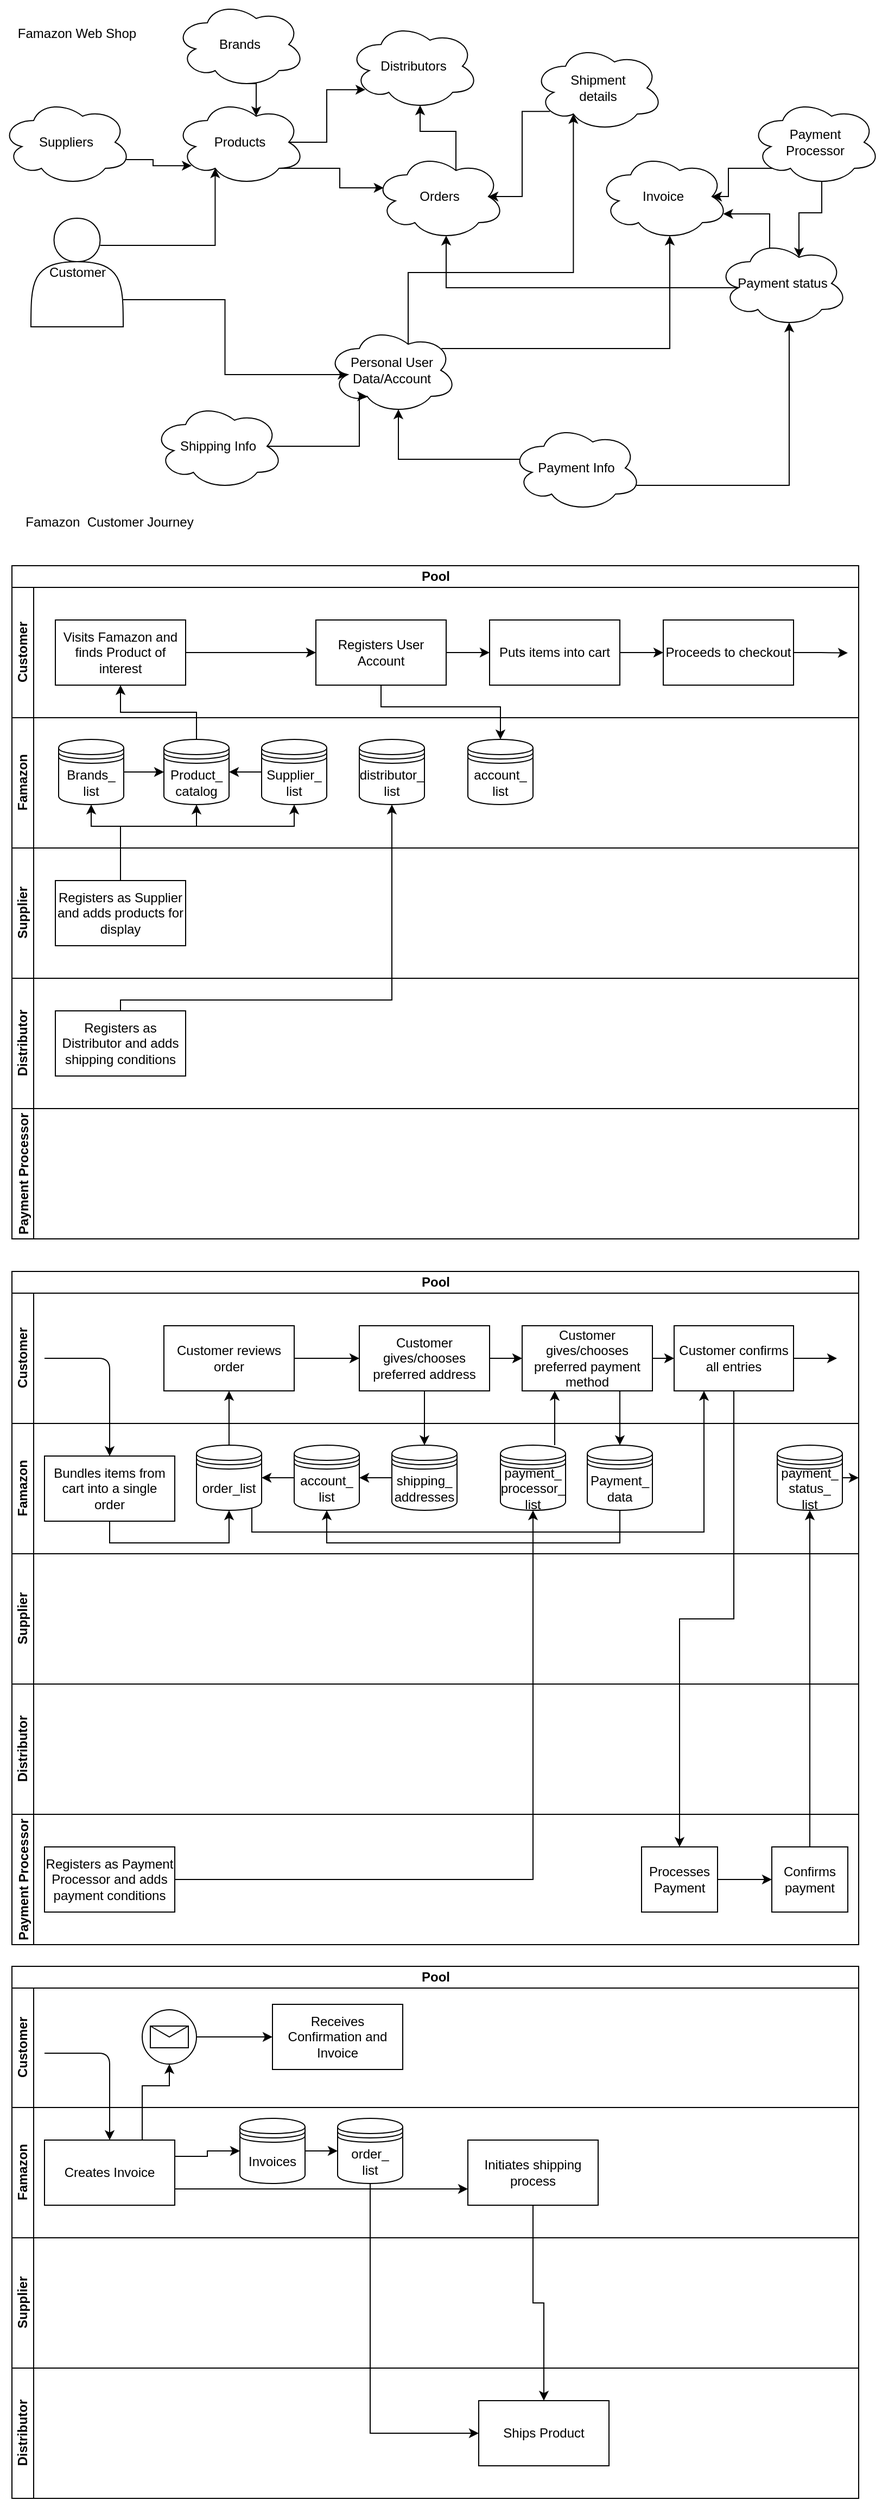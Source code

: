 <mxfile version="14.5.10" type="device"><diagram id="qc1QEkp-yZkqBWNskPQr" name="Page-1"><mxGraphModel dx="937" dy="786" grid="1" gridSize="10" guides="1" tooltips="1" connect="1" arrows="1" fold="1" page="1" pageScale="1" pageWidth="827" pageHeight="1169" math="0" shadow="0"><root><mxCell id="0"/><mxCell id="1" parent="0"/><mxCell id="KRwkhfGq_m9CA6MNJItl-15" style="edgeStyle=orthogonalEdgeStyle;rounded=0;orthogonalLoop=1;jettySize=auto;html=1;exitX=0.75;exitY=0.25;exitDx=0;exitDy=0;exitPerimeter=0;entryX=0.31;entryY=0.8;entryDx=0;entryDy=0;entryPerimeter=0;" edge="1" parent="1" source="KRwkhfGq_m9CA6MNJItl-1" target="KRwkhfGq_m9CA6MNJItl-4"><mxGeometry relative="1" as="geometry"/></mxCell><mxCell id="KRwkhfGq_m9CA6MNJItl-16" style="edgeStyle=orthogonalEdgeStyle;rounded=0;orthogonalLoop=1;jettySize=auto;html=1;exitX=1;exitY=0.75;exitDx=0;exitDy=0;entryX=0.16;entryY=0.55;entryDx=0;entryDy=0;entryPerimeter=0;" edge="1" parent="1" source="KRwkhfGq_m9CA6MNJItl-1" target="KRwkhfGq_m9CA6MNJItl-5"><mxGeometry relative="1" as="geometry"/></mxCell><mxCell id="KRwkhfGq_m9CA6MNJItl-1" value="Customer" style="shape=actor;whiteSpace=wrap;html=1;" vertex="1" parent="1"><mxGeometry x="37.5" y="210" width="85" height="100" as="geometry"/></mxCell><mxCell id="KRwkhfGq_m9CA6MNJItl-2" value="Famazon Web Shop" style="text;html=1;strokeColor=none;fillColor=none;align=center;verticalAlign=middle;whiteSpace=wrap;rounded=0;" vertex="1" parent="1"><mxGeometry x="10" y="30" width="140" height="20" as="geometry"/></mxCell><mxCell id="KRwkhfGq_m9CA6MNJItl-29" style="edgeStyle=orthogonalEdgeStyle;rounded=0;orthogonalLoop=1;jettySize=auto;html=1;exitX=0.96;exitY=0.7;exitDx=0;exitDy=0;exitPerimeter=0;entryX=0.13;entryY=0.77;entryDx=0;entryDy=0;entryPerimeter=0;" edge="1" parent="1" source="KRwkhfGq_m9CA6MNJItl-3" target="KRwkhfGq_m9CA6MNJItl-4"><mxGeometry relative="1" as="geometry"/></mxCell><mxCell id="KRwkhfGq_m9CA6MNJItl-3" value="Suppliers" style="ellipse;shape=cloud;whiteSpace=wrap;html=1;" vertex="1" parent="1"><mxGeometry x="10" y="100" width="120" height="80" as="geometry"/></mxCell><mxCell id="KRwkhfGq_m9CA6MNJItl-14" style="edgeStyle=orthogonalEdgeStyle;rounded=0;orthogonalLoop=1;jettySize=auto;html=1;exitX=0.875;exitY=0.5;exitDx=0;exitDy=0;exitPerimeter=0;entryX=0.13;entryY=0.77;entryDx=0;entryDy=0;entryPerimeter=0;" edge="1" parent="1" source="KRwkhfGq_m9CA6MNJItl-4" target="KRwkhfGq_m9CA6MNJItl-8"><mxGeometry relative="1" as="geometry"/></mxCell><mxCell id="KRwkhfGq_m9CA6MNJItl-18" style="edgeStyle=orthogonalEdgeStyle;rounded=0;orthogonalLoop=1;jettySize=auto;html=1;exitX=0.8;exitY=0.8;exitDx=0;exitDy=0;exitPerimeter=0;entryX=0.07;entryY=0.4;entryDx=0;entryDy=0;entryPerimeter=0;" edge="1" parent="1" source="KRwkhfGq_m9CA6MNJItl-4" target="KRwkhfGq_m9CA6MNJItl-17"><mxGeometry relative="1" as="geometry"/></mxCell><mxCell id="KRwkhfGq_m9CA6MNJItl-4" value="Products" style="ellipse;shape=cloud;whiteSpace=wrap;html=1;" vertex="1" parent="1"><mxGeometry x="170" y="100" width="120" height="80" as="geometry"/></mxCell><mxCell id="KRwkhfGq_m9CA6MNJItl-20" style="edgeStyle=orthogonalEdgeStyle;rounded=0;orthogonalLoop=1;jettySize=auto;html=1;exitX=0.88;exitY=0.25;exitDx=0;exitDy=0;exitPerimeter=0;entryX=0.55;entryY=0.95;entryDx=0;entryDy=0;entryPerimeter=0;" edge="1" parent="1" source="KRwkhfGq_m9CA6MNJItl-5" target="KRwkhfGq_m9CA6MNJItl-7"><mxGeometry relative="1" as="geometry"/></mxCell><mxCell id="KRwkhfGq_m9CA6MNJItl-26" style="edgeStyle=orthogonalEdgeStyle;rounded=0;orthogonalLoop=1;jettySize=auto;html=1;exitX=0.625;exitY=0.2;exitDx=0;exitDy=0;exitPerimeter=0;entryX=0.31;entryY=0.8;entryDx=0;entryDy=0;entryPerimeter=0;" edge="1" parent="1" source="KRwkhfGq_m9CA6MNJItl-5" target="KRwkhfGq_m9CA6MNJItl-24"><mxGeometry relative="1" as="geometry"><Array as="points"><mxPoint x="385" y="260"/><mxPoint x="537" y="260"/></Array></mxGeometry></mxCell><mxCell id="KRwkhfGq_m9CA6MNJItl-5" value="Personal User&lt;br&gt;Data/Account" style="ellipse;shape=cloud;whiteSpace=wrap;html=1;" vertex="1" parent="1"><mxGeometry x="310" y="310" width="120" height="80" as="geometry"/></mxCell><mxCell id="KRwkhfGq_m9CA6MNJItl-12" style="edgeStyle=orthogonalEdgeStyle;rounded=0;orthogonalLoop=1;jettySize=auto;html=1;exitX=0.07;exitY=0.4;exitDx=0;exitDy=0;exitPerimeter=0;entryX=0.55;entryY=0.95;entryDx=0;entryDy=0;entryPerimeter=0;" edge="1" parent="1" source="KRwkhfGq_m9CA6MNJItl-6" target="KRwkhfGq_m9CA6MNJItl-5"><mxGeometry relative="1" as="geometry"/></mxCell><mxCell id="KRwkhfGq_m9CA6MNJItl-203" style="edgeStyle=orthogonalEdgeStyle;rounded=0;orthogonalLoop=1;jettySize=auto;html=1;exitX=0.96;exitY=0.7;exitDx=0;exitDy=0;exitPerimeter=0;entryX=0.55;entryY=0.95;entryDx=0;entryDy=0;entryPerimeter=0;" edge="1" parent="1" source="KRwkhfGq_m9CA6MNJItl-6" target="KRwkhfGq_m9CA6MNJItl-201"><mxGeometry relative="1" as="geometry"/></mxCell><mxCell id="KRwkhfGq_m9CA6MNJItl-6" value="Payment Info" style="ellipse;shape=cloud;whiteSpace=wrap;html=1;" vertex="1" parent="1"><mxGeometry x="480" y="400" width="120" height="80" as="geometry"/></mxCell><mxCell id="KRwkhfGq_m9CA6MNJItl-7" value="Invoice" style="ellipse;shape=cloud;whiteSpace=wrap;html=1;" vertex="1" parent="1"><mxGeometry x="560" y="150" width="120" height="80" as="geometry"/></mxCell><mxCell id="KRwkhfGq_m9CA6MNJItl-8" value="Distributors" style="ellipse;shape=cloud;whiteSpace=wrap;html=1;" vertex="1" parent="1"><mxGeometry x="330" y="30" width="120" height="80" as="geometry"/></mxCell><mxCell id="KRwkhfGq_m9CA6MNJItl-13" style="edgeStyle=orthogonalEdgeStyle;rounded=0;orthogonalLoop=1;jettySize=auto;html=1;exitX=0.31;exitY=0.8;exitDx=0;exitDy=0;exitPerimeter=0;entryX=0.875;entryY=0.5;entryDx=0;entryDy=0;entryPerimeter=0;" edge="1" parent="1" source="KRwkhfGq_m9CA6MNJItl-9" target="KRwkhfGq_m9CA6MNJItl-7"><mxGeometry relative="1" as="geometry"/></mxCell><mxCell id="KRwkhfGq_m9CA6MNJItl-205" style="edgeStyle=orthogonalEdgeStyle;rounded=0;orthogonalLoop=1;jettySize=auto;html=1;exitX=0.55;exitY=0.95;exitDx=0;exitDy=0;exitPerimeter=0;entryX=0.625;entryY=0.2;entryDx=0;entryDy=0;entryPerimeter=0;" edge="1" parent="1" source="KRwkhfGq_m9CA6MNJItl-9" target="KRwkhfGq_m9CA6MNJItl-201"><mxGeometry relative="1" as="geometry"/></mxCell><mxCell id="KRwkhfGq_m9CA6MNJItl-9" value="Payment&lt;br&gt;Processor" style="ellipse;shape=cloud;whiteSpace=wrap;html=1;" vertex="1" parent="1"><mxGeometry x="700" y="100" width="120" height="80" as="geometry"/></mxCell><mxCell id="KRwkhfGq_m9CA6MNJItl-28" style="edgeStyle=orthogonalEdgeStyle;rounded=0;orthogonalLoop=1;jettySize=auto;html=1;exitX=0.625;exitY=0.2;exitDx=0;exitDy=0;exitPerimeter=0;entryX=0.55;entryY=0.95;entryDx=0;entryDy=0;entryPerimeter=0;" edge="1" parent="1" source="KRwkhfGq_m9CA6MNJItl-17" target="KRwkhfGq_m9CA6MNJItl-8"><mxGeometry relative="1" as="geometry"/></mxCell><mxCell id="KRwkhfGq_m9CA6MNJItl-17" value="Orders" style="ellipse;shape=cloud;whiteSpace=wrap;html=1;" vertex="1" parent="1"><mxGeometry x="354" y="150" width="120" height="80" as="geometry"/></mxCell><mxCell id="KRwkhfGq_m9CA6MNJItl-23" style="edgeStyle=orthogonalEdgeStyle;rounded=0;orthogonalLoop=1;jettySize=auto;html=1;exitX=0.875;exitY=0.5;exitDx=0;exitDy=0;exitPerimeter=0;entryX=0.31;entryY=0.8;entryDx=0;entryDy=0;entryPerimeter=0;" edge="1" parent="1" source="KRwkhfGq_m9CA6MNJItl-22" target="KRwkhfGq_m9CA6MNJItl-5"><mxGeometry relative="1" as="geometry"><Array as="points"><mxPoint x="340" y="420"/><mxPoint x="340" y="374"/></Array></mxGeometry></mxCell><mxCell id="KRwkhfGq_m9CA6MNJItl-22" value="Shipping Info" style="ellipse;shape=cloud;whiteSpace=wrap;html=1;" vertex="1" parent="1"><mxGeometry x="150" y="380" width="120" height="80" as="geometry"/></mxCell><mxCell id="KRwkhfGq_m9CA6MNJItl-27" style="edgeStyle=orthogonalEdgeStyle;rounded=0;orthogonalLoop=1;jettySize=auto;html=1;exitX=0.13;exitY=0.77;exitDx=0;exitDy=0;exitPerimeter=0;entryX=0.875;entryY=0.5;entryDx=0;entryDy=0;entryPerimeter=0;" edge="1" parent="1" source="KRwkhfGq_m9CA6MNJItl-24" target="KRwkhfGq_m9CA6MNJItl-17"><mxGeometry relative="1" as="geometry"><Array as="points"><mxPoint x="490" y="112"/><mxPoint x="490" y="190"/></Array></mxGeometry></mxCell><mxCell id="KRwkhfGq_m9CA6MNJItl-24" value="Shipment&lt;br&gt;details" style="ellipse;shape=cloud;whiteSpace=wrap;html=1;" vertex="1" parent="1"><mxGeometry x="500" y="50" width="120" height="80" as="geometry"/></mxCell><mxCell id="KRwkhfGq_m9CA6MNJItl-31" style="edgeStyle=orthogonalEdgeStyle;rounded=0;orthogonalLoop=1;jettySize=auto;html=1;exitX=0.55;exitY=0.95;exitDx=0;exitDy=0;exitPerimeter=0;entryX=0.625;entryY=0.2;entryDx=0;entryDy=0;entryPerimeter=0;" edge="1" parent="1" source="KRwkhfGq_m9CA6MNJItl-30" target="KRwkhfGq_m9CA6MNJItl-4"><mxGeometry relative="1" as="geometry"/></mxCell><mxCell id="KRwkhfGq_m9CA6MNJItl-30" value="Brands" style="ellipse;shape=cloud;whiteSpace=wrap;html=1;" vertex="1" parent="1"><mxGeometry x="170" y="10" width="120" height="80" as="geometry"/></mxCell><mxCell id="KRwkhfGq_m9CA6MNJItl-34" value="Famazon &amp;nbsp;Customer Journey" style="text;html=1;strokeColor=none;fillColor=none;align=center;verticalAlign=middle;whiteSpace=wrap;rounded=0;" vertex="1" parent="1"><mxGeometry x="10" y="480" width="200" height="20" as="geometry"/></mxCell><mxCell id="KRwkhfGq_m9CA6MNJItl-38" value="Pool" style="swimlane;html=1;childLayout=stackLayout;resizeParent=1;resizeParentMax=0;horizontal=1;startSize=20;horizontalStack=0;" vertex="1" parent="1"><mxGeometry x="20" y="530" width="780" height="380" as="geometry"/></mxCell><mxCell id="KRwkhfGq_m9CA6MNJItl-39" value="Customer" style="swimlane;html=1;startSize=20;horizontal=0;" vertex="1" parent="KRwkhfGq_m9CA6MNJItl-38"><mxGeometry y="20" width="780" height="120" as="geometry"/></mxCell><mxCell id="KRwkhfGq_m9CA6MNJItl-56" style="edgeStyle=orthogonalEdgeStyle;rounded=0;orthogonalLoop=1;jettySize=auto;html=1;exitX=1;exitY=0.5;exitDx=0;exitDy=0;entryX=0;entryY=0.5;entryDx=0;entryDy=0;" edge="1" parent="KRwkhfGq_m9CA6MNJItl-39" source="KRwkhfGq_m9CA6MNJItl-44" target="KRwkhfGq_m9CA6MNJItl-45"><mxGeometry relative="1" as="geometry"/></mxCell><mxCell id="KRwkhfGq_m9CA6MNJItl-44" value="Visits Famazon and finds Product of interest" style="rounded=0;whiteSpace=wrap;html=1;" vertex="1" parent="KRwkhfGq_m9CA6MNJItl-39"><mxGeometry x="40" y="30" width="120" height="60" as="geometry"/></mxCell><mxCell id="KRwkhfGq_m9CA6MNJItl-58" style="edgeStyle=orthogonalEdgeStyle;rounded=0;orthogonalLoop=1;jettySize=auto;html=1;exitX=1;exitY=0.5;exitDx=0;exitDy=0;entryX=0;entryY=0.5;entryDx=0;entryDy=0;" edge="1" parent="KRwkhfGq_m9CA6MNJItl-39" source="KRwkhfGq_m9CA6MNJItl-45" target="KRwkhfGq_m9CA6MNJItl-57"><mxGeometry relative="1" as="geometry"/></mxCell><mxCell id="KRwkhfGq_m9CA6MNJItl-45" value="Registers User Account" style="rounded=0;whiteSpace=wrap;html=1;" vertex="1" parent="KRwkhfGq_m9CA6MNJItl-39"><mxGeometry x="280" y="30" width="120" height="60" as="geometry"/></mxCell><mxCell id="KRwkhfGq_m9CA6MNJItl-69" style="edgeStyle=orthogonalEdgeStyle;rounded=0;orthogonalLoop=1;jettySize=auto;html=1;exitX=1;exitY=0.5;exitDx=0;exitDy=0;entryX=0;entryY=0.5;entryDx=0;entryDy=0;" edge="1" parent="KRwkhfGq_m9CA6MNJItl-39" source="KRwkhfGq_m9CA6MNJItl-57" target="KRwkhfGq_m9CA6MNJItl-59"><mxGeometry relative="1" as="geometry"/></mxCell><mxCell id="KRwkhfGq_m9CA6MNJItl-57" value="Puts items into cart" style="rounded=0;whiteSpace=wrap;html=1;" vertex="1" parent="KRwkhfGq_m9CA6MNJItl-39"><mxGeometry x="440" y="30" width="120" height="60" as="geometry"/></mxCell><mxCell id="KRwkhfGq_m9CA6MNJItl-59" value="Proceeds to checkout" style="rounded=0;whiteSpace=wrap;html=1;" vertex="1" parent="KRwkhfGq_m9CA6MNJItl-39"><mxGeometry x="600" y="30" width="120" height="60" as="geometry"/></mxCell><mxCell id="KRwkhfGq_m9CA6MNJItl-55" style="edgeStyle=orthogonalEdgeStyle;rounded=0;orthogonalLoop=1;jettySize=auto;html=1;entryX=0.5;entryY=0;entryDx=0;entryDy=0;" edge="1" parent="KRwkhfGq_m9CA6MNJItl-38" source="KRwkhfGq_m9CA6MNJItl-45" target="KRwkhfGq_m9CA6MNJItl-54"><mxGeometry relative="1" as="geometry"><Array as="points"><mxPoint x="340" y="130"/><mxPoint x="450" y="130"/></Array></mxGeometry></mxCell><mxCell id="KRwkhfGq_m9CA6MNJItl-40" value="Famazon" style="swimlane;html=1;startSize=20;horizontal=0;" vertex="1" parent="KRwkhfGq_m9CA6MNJItl-38"><mxGeometry y="140" width="780" height="120" as="geometry"/></mxCell><mxCell id="KRwkhfGq_m9CA6MNJItl-54" value="account_&lt;br&gt;list" style="shape=datastore;whiteSpace=wrap;html=1;" vertex="1" parent="KRwkhfGq_m9CA6MNJItl-40"><mxGeometry x="420" y="20" width="60" height="60" as="geometry"/></mxCell><mxCell id="KRwkhfGq_m9CA6MNJItl-60" value="Product_&lt;br&gt;catalog" style="shape=datastore;whiteSpace=wrap;html=1;" vertex="1" parent="KRwkhfGq_m9CA6MNJItl-40"><mxGeometry x="140" y="20" width="60" height="60" as="geometry"/></mxCell><mxCell id="KRwkhfGq_m9CA6MNJItl-73" style="edgeStyle=orthogonalEdgeStyle;rounded=0;orthogonalLoop=1;jettySize=auto;html=1;exitX=0;exitY=0.5;exitDx=0;exitDy=0;entryX=1;entryY=0.5;entryDx=0;entryDy=0;" edge="1" parent="KRwkhfGq_m9CA6MNJItl-40" source="KRwkhfGq_m9CA6MNJItl-64" target="KRwkhfGq_m9CA6MNJItl-60"><mxGeometry relative="1" as="geometry"/></mxCell><mxCell id="KRwkhfGq_m9CA6MNJItl-64" value="Supplier_&lt;br&gt;list" style="shape=datastore;whiteSpace=wrap;html=1;" vertex="1" parent="KRwkhfGq_m9CA6MNJItl-40"><mxGeometry x="230" y="20" width="60" height="60" as="geometry"/></mxCell><mxCell id="KRwkhfGq_m9CA6MNJItl-75" value="distributor_&lt;br&gt;list" style="shape=datastore;whiteSpace=wrap;html=1;" vertex="1" parent="KRwkhfGq_m9CA6MNJItl-40"><mxGeometry x="320" y="20" width="60" height="60" as="geometry"/></mxCell><mxCell id="KRwkhfGq_m9CA6MNJItl-174" style="edgeStyle=orthogonalEdgeStyle;rounded=0;orthogonalLoop=1;jettySize=auto;html=1;exitX=1;exitY=0.5;exitDx=0;exitDy=0;entryX=0;entryY=0.5;entryDx=0;entryDy=0;" edge="1" parent="KRwkhfGq_m9CA6MNJItl-40" source="KRwkhfGq_m9CA6MNJItl-172" target="KRwkhfGq_m9CA6MNJItl-60"><mxGeometry relative="1" as="geometry"/></mxCell><mxCell id="KRwkhfGq_m9CA6MNJItl-172" value="Brands_&lt;br&gt;list" style="shape=datastore;whiteSpace=wrap;html=1;" vertex="1" parent="KRwkhfGq_m9CA6MNJItl-40"><mxGeometry x="43" y="20" width="60" height="60" as="geometry"/></mxCell><mxCell id="KRwkhfGq_m9CA6MNJItl-41" value="Supplier" style="swimlane;html=1;startSize=20;horizontal=0;" vertex="1" parent="KRwkhfGq_m9CA6MNJItl-38"><mxGeometry y="260" width="780" height="120" as="geometry"/></mxCell><mxCell id="KRwkhfGq_m9CA6MNJItl-42" value="Distributor" style="swimlane;html=1;startSize=20;horizontal=0;" vertex="1" parent="KRwkhfGq_m9CA6MNJItl-41"><mxGeometry y="120" width="780" height="120" as="geometry"/></mxCell><mxCell id="KRwkhfGq_m9CA6MNJItl-74" value="Registers as Distributor and adds shipping conditions" style="whiteSpace=wrap;html=1;" vertex="1" parent="KRwkhfGq_m9CA6MNJItl-42"><mxGeometry x="40" y="30" width="120" height="60" as="geometry"/></mxCell><mxCell id="KRwkhfGq_m9CA6MNJItl-61" value="Registers as Supplier and adds products for display" style="rounded=0;whiteSpace=wrap;html=1;" vertex="1" parent="KRwkhfGq_m9CA6MNJItl-41"><mxGeometry x="40" y="30" width="120" height="60" as="geometry"/></mxCell><mxCell id="KRwkhfGq_m9CA6MNJItl-62" style="edgeStyle=orthogonalEdgeStyle;rounded=0;orthogonalLoop=1;jettySize=auto;html=1;entryX=0.5;entryY=1;entryDx=0;entryDy=0;" edge="1" parent="KRwkhfGq_m9CA6MNJItl-38" source="KRwkhfGq_m9CA6MNJItl-61" target="KRwkhfGq_m9CA6MNJItl-60"><mxGeometry relative="1" as="geometry"><Array as="points"><mxPoint x="100" y="240"/><mxPoint x="170" y="240"/></Array></mxGeometry></mxCell><mxCell id="KRwkhfGq_m9CA6MNJItl-63" style="edgeStyle=orthogonalEdgeStyle;rounded=0;orthogonalLoop=1;jettySize=auto;html=1;entryX=0.5;entryY=1;entryDx=0;entryDy=0;" edge="1" parent="KRwkhfGq_m9CA6MNJItl-38" source="KRwkhfGq_m9CA6MNJItl-60" target="KRwkhfGq_m9CA6MNJItl-44"><mxGeometry relative="1" as="geometry"/></mxCell><mxCell id="KRwkhfGq_m9CA6MNJItl-72" style="edgeStyle=orthogonalEdgeStyle;rounded=0;orthogonalLoop=1;jettySize=auto;html=1;exitX=0.5;exitY=0;exitDx=0;exitDy=0;entryX=0.5;entryY=1;entryDx=0;entryDy=0;" edge="1" parent="KRwkhfGq_m9CA6MNJItl-38" source="KRwkhfGq_m9CA6MNJItl-61" target="KRwkhfGq_m9CA6MNJItl-64"><mxGeometry relative="1" as="geometry"><Array as="points"><mxPoint x="100" y="240"/><mxPoint x="260" y="240"/></Array></mxGeometry></mxCell><mxCell id="KRwkhfGq_m9CA6MNJItl-76" style="edgeStyle=orthogonalEdgeStyle;rounded=0;orthogonalLoop=1;jettySize=auto;html=1;exitX=0.5;exitY=0;exitDx=0;exitDy=0;entryX=0.5;entryY=1;entryDx=0;entryDy=0;" edge="1" parent="KRwkhfGq_m9CA6MNJItl-38" source="KRwkhfGq_m9CA6MNJItl-74" target="KRwkhfGq_m9CA6MNJItl-75"><mxGeometry relative="1" as="geometry"><Array as="points"><mxPoint x="100" y="400"/><mxPoint x="350" y="400"/></Array></mxGeometry></mxCell><mxCell id="KRwkhfGq_m9CA6MNJItl-173" style="edgeStyle=orthogonalEdgeStyle;rounded=0;orthogonalLoop=1;jettySize=auto;html=1;exitX=0.5;exitY=0;exitDx=0;exitDy=0;entryX=0.5;entryY=1;entryDx=0;entryDy=0;" edge="1" parent="KRwkhfGq_m9CA6MNJItl-38" source="KRwkhfGq_m9CA6MNJItl-61" target="KRwkhfGq_m9CA6MNJItl-172"><mxGeometry relative="1" as="geometry"><Array as="points"><mxPoint x="100" y="240"/><mxPoint x="73" y="240"/></Array></mxGeometry></mxCell><mxCell id="KRwkhfGq_m9CA6MNJItl-43" value="Payment Processor" style="swimlane;startSize=20;horizontal=0;" vertex="1" parent="1"><mxGeometry x="20" y="1030" width="780" height="120" as="geometry"/></mxCell><mxCell id="KRwkhfGq_m9CA6MNJItl-46" value="Pool" style="swimlane;html=1;childLayout=stackLayout;resizeParent=1;resizeParentMax=0;horizontal=1;startSize=20;horizontalStack=0;" vertex="1" parent="1"><mxGeometry x="20" y="1180" width="780" height="380" as="geometry"/></mxCell><mxCell id="KRwkhfGq_m9CA6MNJItl-47" value="Customer" style="swimlane;html=1;startSize=20;horizontal=0;" vertex="1" parent="KRwkhfGq_m9CA6MNJItl-46"><mxGeometry y="20" width="780" height="120" as="geometry"/></mxCell><mxCell id="KRwkhfGq_m9CA6MNJItl-82" value="" style="endArrow=classic;html=1;entryX=0.5;entryY=0;entryDx=0;entryDy=0;" edge="1" parent="KRwkhfGq_m9CA6MNJItl-47" target="KRwkhfGq_m9CA6MNJItl-83"><mxGeometry width="50" height="50" relative="1" as="geometry"><mxPoint x="30" y="60" as="sourcePoint"/><mxPoint x="70" y="150" as="targetPoint"/><Array as="points"><mxPoint x="90" y="60"/></Array></mxGeometry></mxCell><mxCell id="KRwkhfGq_m9CA6MNJItl-89" style="edgeStyle=orthogonalEdgeStyle;rounded=0;orthogonalLoop=1;jettySize=auto;html=1;exitX=1;exitY=0.5;exitDx=0;exitDy=0;entryX=0;entryY=0.5;entryDx=0;entryDy=0;" edge="1" parent="KRwkhfGq_m9CA6MNJItl-47" source="KRwkhfGq_m9CA6MNJItl-86" target="KRwkhfGq_m9CA6MNJItl-88"><mxGeometry relative="1" as="geometry"/></mxCell><mxCell id="KRwkhfGq_m9CA6MNJItl-86" value="Customer reviews order" style="rounded=0;whiteSpace=wrap;html=1;" vertex="1" parent="KRwkhfGq_m9CA6MNJItl-47"><mxGeometry x="140" y="30" width="120" height="60" as="geometry"/></mxCell><mxCell id="KRwkhfGq_m9CA6MNJItl-105" style="edgeStyle=orthogonalEdgeStyle;rounded=0;orthogonalLoop=1;jettySize=auto;html=1;exitX=1;exitY=0.5;exitDx=0;exitDy=0;entryX=0;entryY=0.5;entryDx=0;entryDy=0;" edge="1" parent="KRwkhfGq_m9CA6MNJItl-47" source="KRwkhfGq_m9CA6MNJItl-88" target="KRwkhfGq_m9CA6MNJItl-98"><mxGeometry relative="1" as="geometry"/></mxCell><mxCell id="KRwkhfGq_m9CA6MNJItl-88" value="Customer gives/chooses preferred address" style="rounded=0;whiteSpace=wrap;html=1;" vertex="1" parent="KRwkhfGq_m9CA6MNJItl-47"><mxGeometry x="320" y="30" width="120" height="60" as="geometry"/></mxCell><mxCell id="KRwkhfGq_m9CA6MNJItl-109" style="edgeStyle=orthogonalEdgeStyle;rounded=0;orthogonalLoop=1;jettySize=auto;html=1;exitX=1;exitY=0.5;exitDx=0;exitDy=0;entryX=0;entryY=0.5;entryDx=0;entryDy=0;" edge="1" parent="KRwkhfGq_m9CA6MNJItl-47" source="KRwkhfGq_m9CA6MNJItl-98" target="KRwkhfGq_m9CA6MNJItl-107"><mxGeometry relative="1" as="geometry"/></mxCell><mxCell id="KRwkhfGq_m9CA6MNJItl-98" value="Customer gives/chooses preferred payment method" style="rounded=0;whiteSpace=wrap;html=1;" vertex="1" parent="KRwkhfGq_m9CA6MNJItl-47"><mxGeometry x="470" y="30" width="120" height="60" as="geometry"/></mxCell><mxCell id="KRwkhfGq_m9CA6MNJItl-107" value="Customer confirms all entries" style="rounded=0;whiteSpace=wrap;html=1;" vertex="1" parent="KRwkhfGq_m9CA6MNJItl-47"><mxGeometry x="610" y="30" width="110" height="60" as="geometry"/></mxCell><mxCell id="KRwkhfGq_m9CA6MNJItl-87" style="edgeStyle=orthogonalEdgeStyle;rounded=0;orthogonalLoop=1;jettySize=auto;html=1;exitX=0.5;exitY=0;exitDx=0;exitDy=0;entryX=0.5;entryY=1;entryDx=0;entryDy=0;" edge="1" parent="KRwkhfGq_m9CA6MNJItl-46" source="KRwkhfGq_m9CA6MNJItl-84" target="KRwkhfGq_m9CA6MNJItl-86"><mxGeometry relative="1" as="geometry"><mxPoint x="200" y="100" as="targetPoint"/></mxGeometry></mxCell><mxCell id="KRwkhfGq_m9CA6MNJItl-103" style="edgeStyle=orthogonalEdgeStyle;rounded=0;orthogonalLoop=1;jettySize=auto;html=1;entryX=0.25;entryY=1;entryDx=0;entryDy=0;" edge="1" parent="KRwkhfGq_m9CA6MNJItl-46" source="KRwkhfGq_m9CA6MNJItl-101" target="KRwkhfGq_m9CA6MNJItl-98"><mxGeometry relative="1" as="geometry"><Array as="points"><mxPoint x="470" y="160"/><mxPoint x="500" y="160"/></Array></mxGeometry></mxCell><mxCell id="KRwkhfGq_m9CA6MNJItl-104" style="edgeStyle=orthogonalEdgeStyle;rounded=0;orthogonalLoop=1;jettySize=auto;html=1;exitX=0.75;exitY=1;exitDx=0;exitDy=0;entryX=0.5;entryY=0;entryDx=0;entryDy=0;" edge="1" parent="KRwkhfGq_m9CA6MNJItl-46" source="KRwkhfGq_m9CA6MNJItl-98" target="KRwkhfGq_m9CA6MNJItl-90"><mxGeometry relative="1" as="geometry"/></mxCell><mxCell id="KRwkhfGq_m9CA6MNJItl-106" style="edgeStyle=orthogonalEdgeStyle;rounded=0;orthogonalLoop=1;jettySize=auto;html=1;exitX=0.5;exitY=1;exitDx=0;exitDy=0;entryX=0.5;entryY=0;entryDx=0;entryDy=0;" edge="1" parent="KRwkhfGq_m9CA6MNJItl-46" source="KRwkhfGq_m9CA6MNJItl-88" target="KRwkhfGq_m9CA6MNJItl-96"><mxGeometry relative="1" as="geometry"/></mxCell><mxCell id="KRwkhfGq_m9CA6MNJItl-108" style="edgeStyle=orthogonalEdgeStyle;rounded=0;orthogonalLoop=1;jettySize=auto;html=1;exitX=0.85;exitY=0.95;exitDx=0;exitDy=0;exitPerimeter=0;entryX=0.25;entryY=1;entryDx=0;entryDy=0;" edge="1" parent="KRwkhfGq_m9CA6MNJItl-46" source="KRwkhfGq_m9CA6MNJItl-84" target="KRwkhfGq_m9CA6MNJItl-107"><mxGeometry relative="1" as="geometry"><Array as="points"><mxPoint x="221" y="240"/><mxPoint x="638" y="240"/></Array></mxGeometry></mxCell><mxCell id="KRwkhfGq_m9CA6MNJItl-50" value="Famazon" style="swimlane;html=1;startSize=20;horizontal=0;" vertex="1" parent="KRwkhfGq_m9CA6MNJItl-46"><mxGeometry y="140" width="780" height="120" as="geometry"/></mxCell><mxCell id="KRwkhfGq_m9CA6MNJItl-85" style="edgeStyle=orthogonalEdgeStyle;rounded=0;orthogonalLoop=1;jettySize=auto;html=1;exitX=0.5;exitY=1;exitDx=0;exitDy=0;entryX=0.5;entryY=1;entryDx=0;entryDy=0;" edge="1" parent="KRwkhfGq_m9CA6MNJItl-50" source="KRwkhfGq_m9CA6MNJItl-83" target="KRwkhfGq_m9CA6MNJItl-84"><mxGeometry relative="1" as="geometry"/></mxCell><mxCell id="KRwkhfGq_m9CA6MNJItl-83" value="Bundles items from cart into a single order" style="rounded=0;whiteSpace=wrap;html=1;" vertex="1" parent="KRwkhfGq_m9CA6MNJItl-50"><mxGeometry x="30" y="30" width="120" height="60" as="geometry"/></mxCell><mxCell id="KRwkhfGq_m9CA6MNJItl-84" value="order_list" style="shape=datastore;whiteSpace=wrap;html=1;" vertex="1" parent="KRwkhfGq_m9CA6MNJItl-50"><mxGeometry x="170" y="20" width="60" height="60" as="geometry"/></mxCell><mxCell id="KRwkhfGq_m9CA6MNJItl-90" value="Payment_&lt;br&gt;data" style="shape=datastore;whiteSpace=wrap;html=1;" vertex="1" parent="KRwkhfGq_m9CA6MNJItl-50"><mxGeometry x="530" y="20" width="60" height="60" as="geometry"/></mxCell><mxCell id="KRwkhfGq_m9CA6MNJItl-100" style="edgeStyle=orthogonalEdgeStyle;rounded=0;orthogonalLoop=1;jettySize=auto;html=1;exitX=0;exitY=0.5;exitDx=0;exitDy=0;entryX=1;entryY=0.5;entryDx=0;entryDy=0;" edge="1" parent="KRwkhfGq_m9CA6MNJItl-50" source="KRwkhfGq_m9CA6MNJItl-96" target="KRwkhfGq_m9CA6MNJItl-97"><mxGeometry relative="1" as="geometry"/></mxCell><mxCell id="KRwkhfGq_m9CA6MNJItl-96" value="shipping_&lt;br&gt;addresses" style="shape=datastore;whiteSpace=wrap;html=1;" vertex="1" parent="KRwkhfGq_m9CA6MNJItl-50"><mxGeometry x="350" y="20" width="60" height="60" as="geometry"/></mxCell><mxCell id="KRwkhfGq_m9CA6MNJItl-99" style="edgeStyle=orthogonalEdgeStyle;rounded=0;orthogonalLoop=1;jettySize=auto;html=1;exitX=0;exitY=0.5;exitDx=0;exitDy=0;entryX=1;entryY=0.5;entryDx=0;entryDy=0;" edge="1" parent="KRwkhfGq_m9CA6MNJItl-50" source="KRwkhfGq_m9CA6MNJItl-97" target="KRwkhfGq_m9CA6MNJItl-84"><mxGeometry relative="1" as="geometry"/></mxCell><mxCell id="KRwkhfGq_m9CA6MNJItl-97" value="account_&lt;br&gt;list" style="shape=datastore;whiteSpace=wrap;html=1;" vertex="1" parent="KRwkhfGq_m9CA6MNJItl-50"><mxGeometry x="260" y="20" width="60" height="60" as="geometry"/></mxCell><mxCell id="KRwkhfGq_m9CA6MNJItl-102" style="edgeStyle=orthogonalEdgeStyle;rounded=0;orthogonalLoop=1;jettySize=auto;html=1;entryX=0.5;entryY=1;entryDx=0;entryDy=0;exitX=0.5;exitY=1;exitDx=0;exitDy=0;" edge="1" parent="KRwkhfGq_m9CA6MNJItl-50" source="KRwkhfGq_m9CA6MNJItl-90" target="KRwkhfGq_m9CA6MNJItl-97"><mxGeometry relative="1" as="geometry"><mxPoint x="540" y="110" as="sourcePoint"/><Array as="points"><mxPoint x="560" y="110"/><mxPoint x="290" y="110"/></Array></mxGeometry></mxCell><mxCell id="KRwkhfGq_m9CA6MNJItl-101" value="payment_&lt;br&gt;processor_&lt;br&gt;list" style="shape=datastore;whiteSpace=wrap;html=1;" vertex="1" parent="KRwkhfGq_m9CA6MNJItl-50"><mxGeometry x="450" y="20" width="60" height="60" as="geometry"/></mxCell><mxCell id="KRwkhfGq_m9CA6MNJItl-196" value="payment_&lt;br&gt;status_&lt;br&gt;list" style="shape=datastore;whiteSpace=wrap;html=1;" vertex="1" parent="KRwkhfGq_m9CA6MNJItl-50"><mxGeometry x="705" y="20" width="60" height="60" as="geometry"/></mxCell><mxCell id="KRwkhfGq_m9CA6MNJItl-51" value="Supplier" style="swimlane;html=1;startSize=20;horizontal=0;" vertex="1" parent="KRwkhfGq_m9CA6MNJItl-46"><mxGeometry y="260" width="780" height="120" as="geometry"/></mxCell><mxCell id="KRwkhfGq_m9CA6MNJItl-52" value="Distributor" style="swimlane;html=1;startSize=20;horizontal=0;" vertex="1" parent="KRwkhfGq_m9CA6MNJItl-51"><mxGeometry y="120" width="780" height="120" as="geometry"/></mxCell><mxCell id="KRwkhfGq_m9CA6MNJItl-53" value="Payment Processor" style="swimlane;startSize=20;horizontal=0;" vertex="1" parent="1"><mxGeometry x="20" y="1680" width="780" height="120" as="geometry"/></mxCell><mxCell id="KRwkhfGq_m9CA6MNJItl-175" value="Registers as Payment Processor and adds payment conditions" style="whiteSpace=wrap;html=1;" vertex="1" parent="KRwkhfGq_m9CA6MNJItl-53"><mxGeometry x="30" y="30" width="120" height="60" as="geometry"/></mxCell><mxCell id="KRwkhfGq_m9CA6MNJItl-198" style="edgeStyle=orthogonalEdgeStyle;rounded=0;orthogonalLoop=1;jettySize=auto;html=1;exitX=1;exitY=0.5;exitDx=0;exitDy=0;entryX=0;entryY=0.5;entryDx=0;entryDy=0;" edge="1" parent="KRwkhfGq_m9CA6MNJItl-53" source="KRwkhfGq_m9CA6MNJItl-194" target="KRwkhfGq_m9CA6MNJItl-197"><mxGeometry relative="1" as="geometry"/></mxCell><mxCell id="KRwkhfGq_m9CA6MNJItl-194" value="Processes Payment" style="rounded=0;whiteSpace=wrap;html=1;" vertex="1" parent="KRwkhfGq_m9CA6MNJItl-53"><mxGeometry x="580" y="30" width="70" height="60" as="geometry"/></mxCell><mxCell id="KRwkhfGq_m9CA6MNJItl-197" value="Confirms payment" style="rounded=0;whiteSpace=wrap;html=1;" vertex="1" parent="KRwkhfGq_m9CA6MNJItl-53"><mxGeometry x="700" y="30" width="70" height="60" as="geometry"/></mxCell><mxCell id="KRwkhfGq_m9CA6MNJItl-81" style="edgeStyle=orthogonalEdgeStyle;rounded=0;orthogonalLoop=1;jettySize=auto;html=1;exitX=1;exitY=0.5;exitDx=0;exitDy=0;" edge="1" parent="1" source="KRwkhfGq_m9CA6MNJItl-59"><mxGeometry relative="1" as="geometry"><mxPoint x="790" y="610.333" as="targetPoint"/></mxGeometry></mxCell><mxCell id="KRwkhfGq_m9CA6MNJItl-110" style="edgeStyle=orthogonalEdgeStyle;rounded=0;orthogonalLoop=1;jettySize=auto;html=1;" edge="1" parent="1" source="KRwkhfGq_m9CA6MNJItl-107"><mxGeometry relative="1" as="geometry"><mxPoint x="780" y="1260" as="targetPoint"/></mxGeometry></mxCell><mxCell id="KRwkhfGq_m9CA6MNJItl-142" value="Pool" style="swimlane;html=1;childLayout=stackLayout;resizeParent=1;resizeParentMax=0;horizontal=1;startSize=20;horizontalStack=0;" vertex="1" parent="1"><mxGeometry x="20" y="1820" width="780" height="370" as="geometry"/></mxCell><mxCell id="KRwkhfGq_m9CA6MNJItl-143" value="Customer" style="swimlane;html=1;startSize=20;horizontal=0;" vertex="1" parent="KRwkhfGq_m9CA6MNJItl-142"><mxGeometry y="20" width="780" height="110" as="geometry"/></mxCell><mxCell id="KRwkhfGq_m9CA6MNJItl-177" value="" style="endArrow=classic;html=1;entryX=0.5;entryY=0;entryDx=0;entryDy=0;" edge="1" parent="KRwkhfGq_m9CA6MNJItl-143" target="KRwkhfGq_m9CA6MNJItl-178"><mxGeometry width="50" height="50" relative="1" as="geometry"><mxPoint x="30" y="60" as="sourcePoint"/><mxPoint x="90" y="150" as="targetPoint"/><Array as="points"><mxPoint x="90" y="60"/></Array></mxGeometry></mxCell><mxCell id="KRwkhfGq_m9CA6MNJItl-183" value="Receives Confirmation and Invoice" style="rounded=0;whiteSpace=wrap;html=1;" vertex="1" parent="KRwkhfGq_m9CA6MNJItl-143"><mxGeometry x="240" y="15" width="120" height="60" as="geometry"/></mxCell><mxCell id="KRwkhfGq_m9CA6MNJItl-180" value="" style="shape=mxgraph.bpmn.shape;html=1;verticalLabelPosition=bottom;labelBackgroundColor=#ffffff;verticalAlign=top;align=center;perimeter=ellipsePerimeter;outlineConnect=0;outline=standard;symbol=message;" vertex="1" parent="KRwkhfGq_m9CA6MNJItl-143"><mxGeometry x="120" y="20" width="50" height="50" as="geometry"/></mxCell><mxCell id="KRwkhfGq_m9CA6MNJItl-182" style="edgeStyle=orthogonalEdgeStyle;rounded=0;orthogonalLoop=1;jettySize=auto;html=1;exitX=1;exitY=0.5;exitDx=0;exitDy=0;entryX=0;entryY=0.5;entryDx=0;entryDy=0;" edge="1" parent="KRwkhfGq_m9CA6MNJItl-143" source="KRwkhfGq_m9CA6MNJItl-180" target="KRwkhfGq_m9CA6MNJItl-183"><mxGeometry relative="1" as="geometry"><mxPoint x="205" y="90" as="targetPoint"/></mxGeometry></mxCell><mxCell id="KRwkhfGq_m9CA6MNJItl-157" value="Famazon" style="swimlane;html=1;startSize=20;horizontal=0;" vertex="1" parent="KRwkhfGq_m9CA6MNJItl-142"><mxGeometry y="130" width="780" height="120" as="geometry"/></mxCell><mxCell id="KRwkhfGq_m9CA6MNJItl-191" style="edgeStyle=orthogonalEdgeStyle;rounded=0;orthogonalLoop=1;jettySize=auto;html=1;exitX=1;exitY=0.25;exitDx=0;exitDy=0;entryX=0;entryY=0.5;entryDx=0;entryDy=0;" edge="1" parent="KRwkhfGq_m9CA6MNJItl-157" source="KRwkhfGq_m9CA6MNJItl-178" target="KRwkhfGq_m9CA6MNJItl-184"><mxGeometry relative="1" as="geometry"/></mxCell><mxCell id="KRwkhfGq_m9CA6MNJItl-193" style="edgeStyle=orthogonalEdgeStyle;rounded=0;orthogonalLoop=1;jettySize=auto;html=1;exitX=1;exitY=0.75;exitDx=0;exitDy=0;entryX=0;entryY=0.75;entryDx=0;entryDy=0;" edge="1" parent="KRwkhfGq_m9CA6MNJItl-157" source="KRwkhfGq_m9CA6MNJItl-178" target="KRwkhfGq_m9CA6MNJItl-192"><mxGeometry relative="1" as="geometry"/></mxCell><mxCell id="KRwkhfGq_m9CA6MNJItl-178" value="Creates Invoice" style="rounded=0;whiteSpace=wrap;html=1;" vertex="1" parent="KRwkhfGq_m9CA6MNJItl-157"><mxGeometry x="30" y="30" width="120" height="60" as="geometry"/></mxCell><mxCell id="KRwkhfGq_m9CA6MNJItl-187" style="edgeStyle=orthogonalEdgeStyle;rounded=0;orthogonalLoop=1;jettySize=auto;html=1;exitX=1;exitY=0.5;exitDx=0;exitDy=0;entryX=0;entryY=0.5;entryDx=0;entryDy=0;" edge="1" parent="KRwkhfGq_m9CA6MNJItl-157" source="KRwkhfGq_m9CA6MNJItl-184" target="KRwkhfGq_m9CA6MNJItl-185"><mxGeometry relative="1" as="geometry"/></mxCell><mxCell id="KRwkhfGq_m9CA6MNJItl-184" value="Invoices" style="shape=datastore;whiteSpace=wrap;html=1;" vertex="1" parent="KRwkhfGq_m9CA6MNJItl-157"><mxGeometry x="210" y="10" width="60" height="60" as="geometry"/></mxCell><mxCell id="KRwkhfGq_m9CA6MNJItl-185" value="order_&lt;br&gt;list" style="shape=datastore;whiteSpace=wrap;html=1;" vertex="1" parent="KRwkhfGq_m9CA6MNJItl-157"><mxGeometry x="300" y="10" width="60" height="60" as="geometry"/></mxCell><mxCell id="KRwkhfGq_m9CA6MNJItl-192" value="Initiates shipping process" style="rounded=0;whiteSpace=wrap;html=1;" vertex="1" parent="KRwkhfGq_m9CA6MNJItl-157"><mxGeometry x="420" y="30" width="120" height="60" as="geometry"/></mxCell><mxCell id="KRwkhfGq_m9CA6MNJItl-168" value="Supplier" style="swimlane;html=1;startSize=20;horizontal=0;" vertex="1" parent="KRwkhfGq_m9CA6MNJItl-142"><mxGeometry y="250" width="780" height="120" as="geometry"/></mxCell><mxCell id="KRwkhfGq_m9CA6MNJItl-169" value="Distributor" style="swimlane;html=1;startSize=20;horizontal=0;" vertex="1" parent="KRwkhfGq_m9CA6MNJItl-168"><mxGeometry y="120" width="780" height="120" as="geometry"/></mxCell><mxCell id="KRwkhfGq_m9CA6MNJItl-206" value="Ships Product" style="rounded=0;whiteSpace=wrap;html=1;" vertex="1" parent="KRwkhfGq_m9CA6MNJItl-169"><mxGeometry x="430" y="30" width="120" height="60" as="geometry"/></mxCell><mxCell id="KRwkhfGq_m9CA6MNJItl-188" style="edgeStyle=orthogonalEdgeStyle;rounded=0;orthogonalLoop=1;jettySize=auto;html=1;exitX=0.75;exitY=0;exitDx=0;exitDy=0;entryX=0.5;entryY=1;entryDx=0;entryDy=0;" edge="1" parent="KRwkhfGq_m9CA6MNJItl-142" source="KRwkhfGq_m9CA6MNJItl-178" target="KRwkhfGq_m9CA6MNJItl-180"><mxGeometry relative="1" as="geometry"><Array as="points"><mxPoint x="120" y="110"/><mxPoint x="145" y="110"/></Array></mxGeometry></mxCell><mxCell id="KRwkhfGq_m9CA6MNJItl-207" style="edgeStyle=orthogonalEdgeStyle;rounded=0;orthogonalLoop=1;jettySize=auto;html=1;exitX=0.5;exitY=1;exitDx=0;exitDy=0;entryX=0;entryY=0.5;entryDx=0;entryDy=0;" edge="1" parent="KRwkhfGq_m9CA6MNJItl-142" source="KRwkhfGq_m9CA6MNJItl-185" target="KRwkhfGq_m9CA6MNJItl-206"><mxGeometry relative="1" as="geometry"/></mxCell><mxCell id="KRwkhfGq_m9CA6MNJItl-208" style="edgeStyle=orthogonalEdgeStyle;rounded=0;orthogonalLoop=1;jettySize=auto;html=1;exitX=0.5;exitY=1;exitDx=0;exitDy=0;entryX=0.5;entryY=0;entryDx=0;entryDy=0;" edge="1" parent="KRwkhfGq_m9CA6MNJItl-142" source="KRwkhfGq_m9CA6MNJItl-192" target="KRwkhfGq_m9CA6MNJItl-206"><mxGeometry relative="1" as="geometry"/></mxCell><mxCell id="KRwkhfGq_m9CA6MNJItl-176" style="edgeStyle=orthogonalEdgeStyle;rounded=0;orthogonalLoop=1;jettySize=auto;html=1;entryX=0.5;entryY=1;entryDx=0;entryDy=0;" edge="1" parent="1" source="KRwkhfGq_m9CA6MNJItl-175" target="KRwkhfGq_m9CA6MNJItl-101"><mxGeometry relative="1" as="geometry"/></mxCell><mxCell id="KRwkhfGq_m9CA6MNJItl-195" style="edgeStyle=orthogonalEdgeStyle;rounded=0;orthogonalLoop=1;jettySize=auto;html=1;exitX=0.5;exitY=1;exitDx=0;exitDy=0;entryX=0.5;entryY=0;entryDx=0;entryDy=0;" edge="1" parent="1" source="KRwkhfGq_m9CA6MNJItl-107" target="KRwkhfGq_m9CA6MNJItl-194"><mxGeometry relative="1" as="geometry"/></mxCell><mxCell id="KRwkhfGq_m9CA6MNJItl-199" style="edgeStyle=orthogonalEdgeStyle;rounded=0;orthogonalLoop=1;jettySize=auto;html=1;exitX=0.5;exitY=0;exitDx=0;exitDy=0;entryX=0.5;entryY=1;entryDx=0;entryDy=0;" edge="1" parent="1" source="KRwkhfGq_m9CA6MNJItl-197" target="KRwkhfGq_m9CA6MNJItl-196"><mxGeometry relative="1" as="geometry"/></mxCell><mxCell id="KRwkhfGq_m9CA6MNJItl-200" style="edgeStyle=orthogonalEdgeStyle;rounded=0;orthogonalLoop=1;jettySize=auto;html=1;exitX=1;exitY=0.5;exitDx=0;exitDy=0;" edge="1" parent="1" source="KRwkhfGq_m9CA6MNJItl-196"><mxGeometry relative="1" as="geometry"><mxPoint x="800" y="1369.714" as="targetPoint"/></mxGeometry></mxCell><mxCell id="KRwkhfGq_m9CA6MNJItl-202" style="edgeStyle=orthogonalEdgeStyle;rounded=0;orthogonalLoop=1;jettySize=auto;html=1;exitX=0.4;exitY=0.1;exitDx=0;exitDy=0;exitPerimeter=0;entryX=0.96;entryY=0.7;entryDx=0;entryDy=0;entryPerimeter=0;" edge="1" parent="1" source="KRwkhfGq_m9CA6MNJItl-201" target="KRwkhfGq_m9CA6MNJItl-7"><mxGeometry relative="1" as="geometry"><Array as="points"><mxPoint x="718" y="206"/></Array></mxGeometry></mxCell><mxCell id="KRwkhfGq_m9CA6MNJItl-204" style="edgeStyle=orthogonalEdgeStyle;rounded=0;orthogonalLoop=1;jettySize=auto;html=1;exitX=0.16;exitY=0.55;exitDx=0;exitDy=0;exitPerimeter=0;entryX=0.55;entryY=0.95;entryDx=0;entryDy=0;entryPerimeter=0;" edge="1" parent="1" source="KRwkhfGq_m9CA6MNJItl-201" target="KRwkhfGq_m9CA6MNJItl-17"><mxGeometry relative="1" as="geometry"><Array as="points"><mxPoint x="420" y="274"/></Array></mxGeometry></mxCell><mxCell id="KRwkhfGq_m9CA6MNJItl-201" value="Payment status" style="ellipse;shape=cloud;whiteSpace=wrap;html=1;" vertex="1" parent="1"><mxGeometry x="670" y="230" width="120" height="80" as="geometry"/></mxCell></root></mxGraphModel></diagram></mxfile>